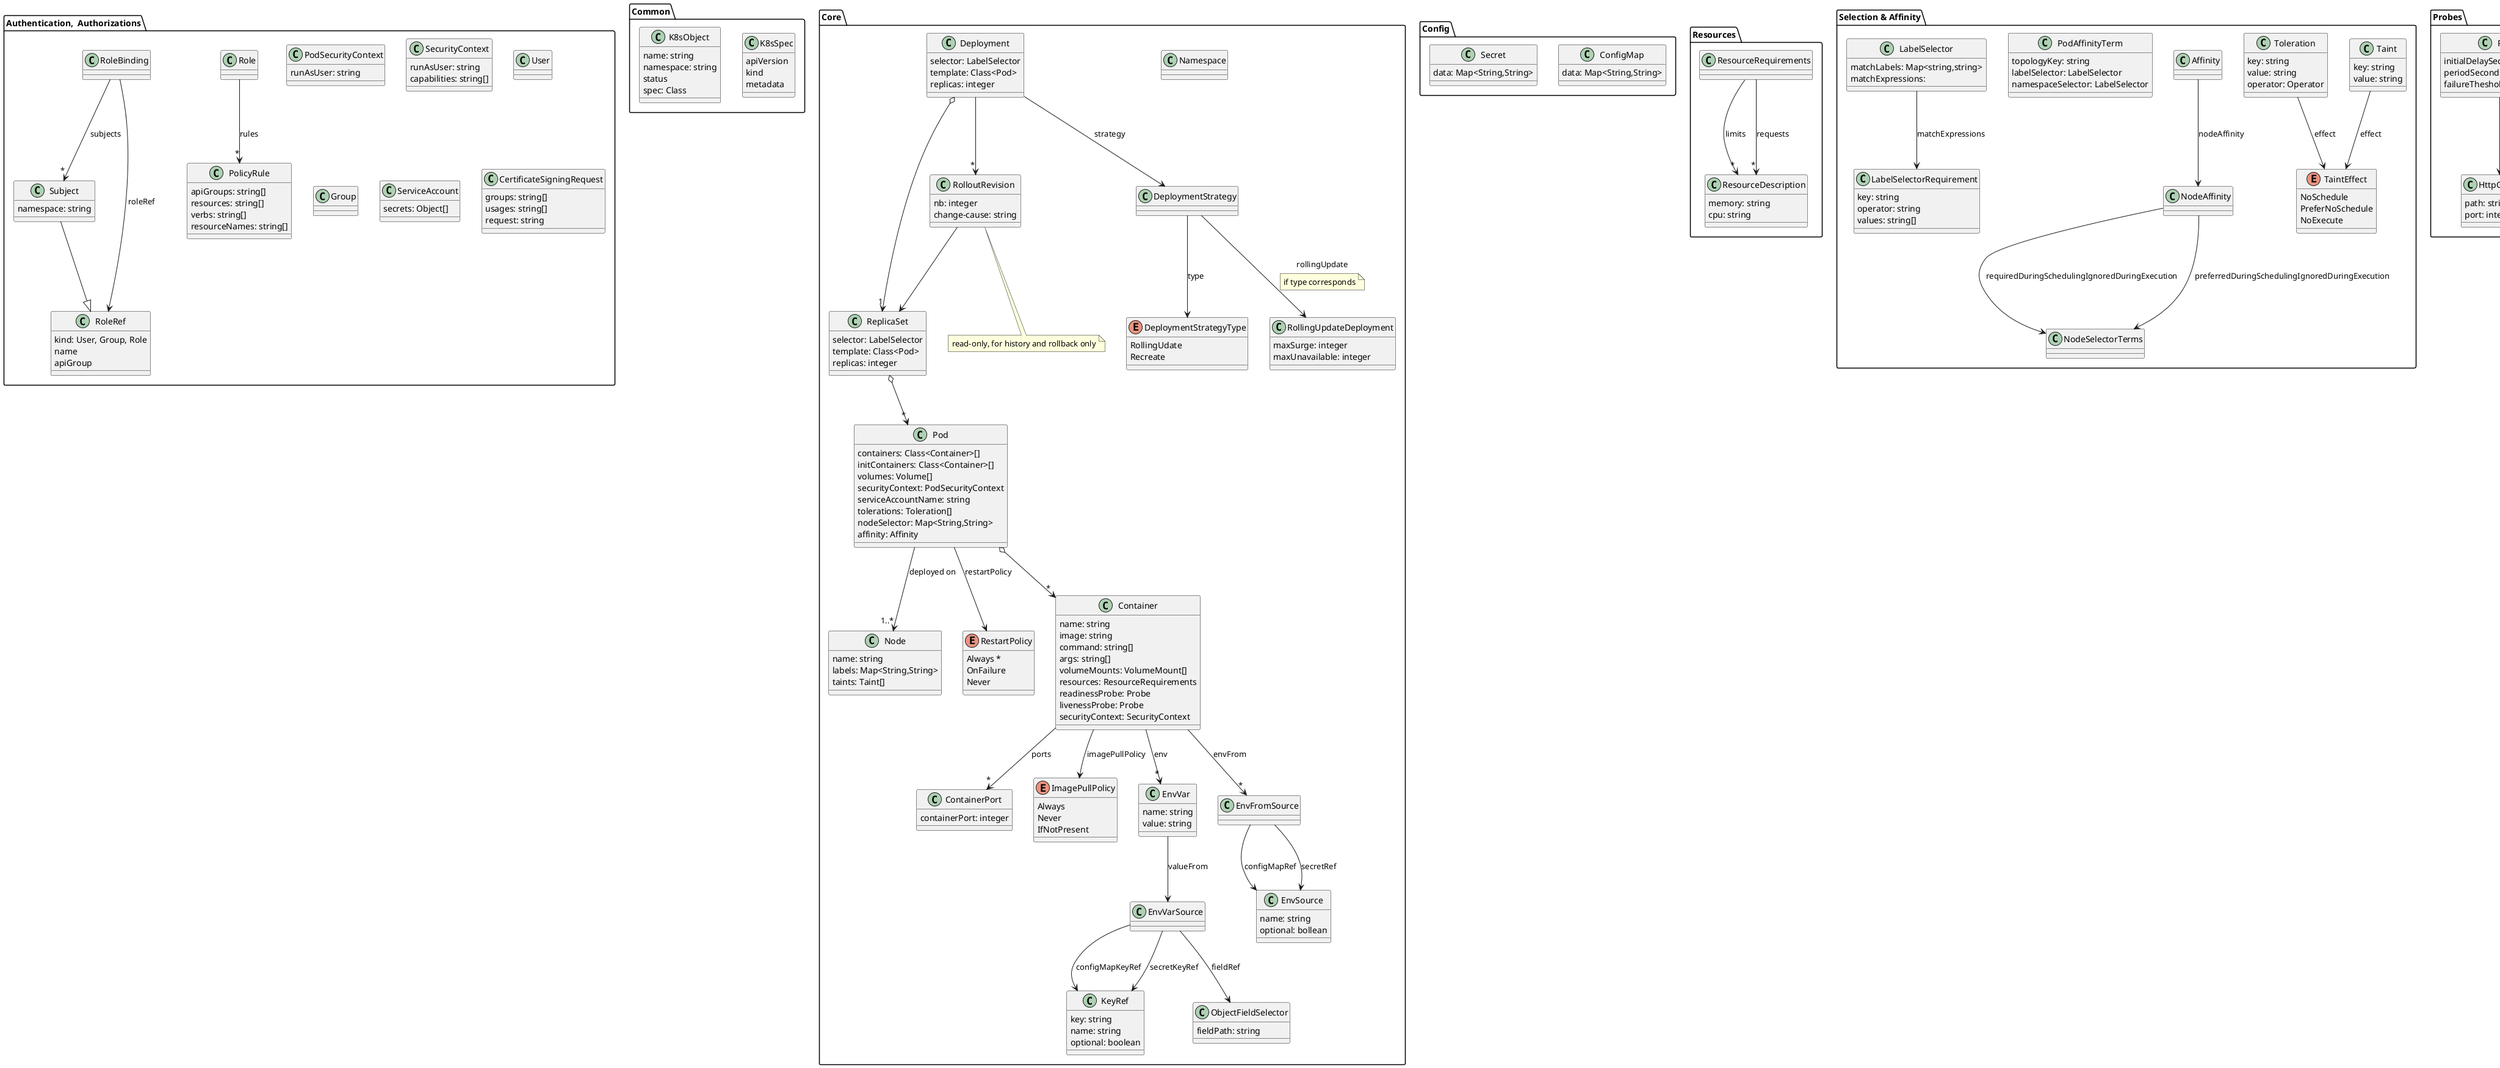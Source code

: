 @startuml

package "Common" {
class K8sSpec{
apiVersion
kind
metadata
}

class K8sObject{
name: string
namespace: string
status
spec: Class
}
}


package "Core" {


class Node{
name: string
labels: Map<String,String>
taints: Taint[]
}

class Namespace{}

class Pod{
containers: Class<Container>[]
initContainers: Class<Container>[]
volumes: Volume[]
securityContext: PodSecurityContext
serviceAccountName: string
tolerations: Toleration[]
nodeSelector: Map<String,String>
affinity: Affinity
}
Pod --> RestartPolicy: restartPolicy
enum RestartPolicy{
    Always *
    OnFailure
    Never
}

class ReplicaSet{
selector: LabelSelector
template: Class<Pod>
replicas: integer
}

class Deployment{
selector: LabelSelector
template: Class<Pod>
replicas: integer
}

Deployment o--> "1" ReplicaSet
Deployment --> "*" RolloutRevision
RolloutRevision --> ReplicaSet
ReplicaSet o--> "*" Pod
Pod --> "1..*" Node : deployed on
Pod o--> "*" Container

Deployment --> DeploymentStrategy: strategy
class DeploymentStrategy{

}
DeploymentStrategy --> DeploymentStrategyType: type
DeploymentStrategy --> RollingUpdateDeployment: rollingUpdate
note on link: if type corresponds

enum DeploymentStrategyType{
    RollingUdate
    Recreate
}
class RollingUpdateDeployment{
    maxSurge: integer
    maxUnavailable: integer
}

class RolloutRevision {
nb: integer
change-cause: string
}
note bottom: read-only, for history and rollback only


class Container{
name: string
image: string
command: string[]
args: string[]
volumeMounts: VolumeMount[]
resources: ResourceRequirements
readinessProbe: Probe
livenessProbe: Probe
securityContext: SecurityContext
}

Container -->"*" ContainerPort: ports
Container --> ImagePullPolicy: imagePullPolicy

class ContainerPort{
    containerPort: integer
}

class EnvVar{
    name: string
    value: string
}
Container -->"*" EnvVar : env
class EnvVarSource{
}
EnvVar --> EnvVarSource: valueFrom
EnvVarSource --> KeyRef: configMapKeyRef
EnvVarSource --> KeyRef: secretKeyRef
EnvVarSource --> ObjectFieldSelector: fieldRef
class KeyRef{
    key: string
    name: string
    optional: boolean
}
class ObjectFieldSelector{
    fieldPath: string    
}

class EnvFromSource{

}
Container -->"*" EnvFromSource: envFrom
EnvFromSource --> EnvSource: configMapRef
EnvFromSource --> EnvSource: secretRef

class EnvSource{
    name: string
    optional: bollean
}

enum ImagePullPolicy{
    Always
    Never
    IfNotPresent
}

}

package "Config" {

class ConfigMap{
data: Map<String,String>
}
class Secret{
data: Map<String,String>
}

}

package "Authentication,  Authorizations" {

class PodSecurityContext{
runAsUser: string
}
class SecurityContext{
runAsUser: string
capabilities: string[]
}


class Role{

}
class PolicyRule{
apiGroups: string[]
resources: string[]
verbs: string[]
resourceNames: string[]
}
Role --> "*" PolicyRule: rules
RoleBinding --> "*" Subject: subjects
RoleBinding --> RoleRef: roleRef
class RoleBinding{}
class RoleRef{
kind: User, Group, Role
name
apiGroup
}
class Subject{
    namespace: string
}
Subject --|> RoleRef

class User{}
class Group{}

class ServiceAccount{
secrets: Object[]
}

class CertificateSigningRequest{
groups: string[]
usages: string[]
request: string
}
}

package "Resources" {

class ResourceRequirements{}

class ResourceDescription{
memory: string
cpu: string
}

ResourceRequirements --> "*" ResourceDescription: limits
ResourceRequirements --> "*" ResourceDescription: requests

}

package "Selection & Affinity" {

class Taint{
key: string
value: string
}

enum TaintEffect{
NoSchedule
PreferNoSchedule
NoExecute
}

Taint --> TaintEffect: effect


class Toleration {
key: string
value: string
operator: Operator
}
Toleration --> TaintEffect: effect


class Affinity{}
class NodeAffinity{}

Affinity --> NodeAffinity: nodeAffinity

NodeAffinity --> NodeSelectorTerms: requiredDuringSchedulingIgnoredDuringExecution
NodeAffinity --> NodeSelectorTerms: preferredDuringSchedulingIgnoredDuringExecution

class PodAffinityTerm{
topologyKey: string
labelSelector: LabelSelector
namespaceSelector: LabelSelector
}

class LabelSelector{
matchLabels: Map<string,string>
matchExpressions: 
}

class LabelSelectorRequirement{
key: string
operator: string
values: string[]
}
LabelSelector --> LabelSelectorRequirement: matchExpressions

}


package "Probes" {
Probe --> HttpGetAction: httpGet
class Probe{
initialDelaySeconds: integer
periodSeconds: integer
failureTheshold: integer
}
class HttpGetAction{
path: string
port: integer
}

}

package "Jobs" {


class Job{
template: Class<Pod>
completions: integer
parallelism: integer
backoffLimit: integer
}

class CronJob{
schedule: string
jobTemplate: Class<Job>
}

CronJob o--> "*" Job

}

package "Services" {

class Service{
selector: Map<string,string>
}

enum ServiceType{
ClusterIP
NodePort
LoadBalancer
}
Service --> ServiceType: type


class ClusterIPService{
ports: ServicePort[]
}
ClusterIPService --|> Service

class NodePortService{

}
NodePortService --> "1" ClusterIPService
NodePortService --|> Service

class LoadBalancerService{

}
LoadBalancerService --> "1" NodePortService
LoadBalancerService --|> Service

class ServicePort{
targetPort: integer
port: integer
}
class NodeServicePort{
nodePort: integer
}
NodeServicePort --|> ServicePort

ClusterIPService -->"*" ServicePort: ports
NodePortService -->"*" NodeServicePort: ports

}

package "Ingress" {


class Ingress{}
class IngressBackend{
name: string
port: PortNumber
}
Ingress --> IngressBackend: defaultBackend

enum IngressPathType{
Prefix
Exact
ImplementationSpecific
}


class IngressRule{
host: string [0..1]
}
Ingress ---> "*" IngressRule: rules

class HTTPIngressRuleValue{
path: string
}
IngressRule --> "*" HTTPIngressRuleValue: http
HTTPIngressRuleValue --> "1" IngressBackend: backend
HTTPIngressRuleValue --> IngressPathType: pathType
}

package "NetworkPolicies" {


class NetworkPolicy{
    podSelector: LabelSelector
}
NetworkPolicy --> "*" NetworkPolicyIngressRule: ingress
NetworkPolicy --> "*" NetworkPolicyEgressRule: egress

NetworkPolicy --> "*" NetworkPolicyType: policyTypes

enum NetworkPolicyType{
Ingress
Egress
}


class NetworkPolicyIngressRule{
ports: NetworkPolicyPort[]
}
class NetworkPolicyEgressRule{
ports: NetworkPolicyPort[]
}

NetworkPolicyIngressRule -->"*" NetworkPolicyPeer: from
NetworkPolicyEgressRule -->"*" NetworkPolicyPeer: to

class NetworkPolicyPeer{
podSelector: LabelSelector
namespaceSelector: Selector
}

class NetworkPolicyPort{
    port: integer
    protocol: string
}
}

package "Volumes" {

class Volume{
name
... depends on volume type
}

class VolumeMount{
name: string
mountPath: string
subPath: string
}
VolumeMount -->"1" Volume

PersistentVolume -->"*" AccessMode: accessModes
PersistentVolume --> PVReclaimPolicy: persistentVolumeReclaimPolicy
class PersistentVolume{
... depends on PV type
}
enum AccessMode{
ReadWriteOnce
ReadWriteMany
ReadOnlyMany
}

class Capacity{
storage: MemoryType
}
enum PVReclaimPolicy{
Retain
Delete
Recycle
}

PersistentVolume -- PersistentVolumeClaim: mapped 1-1
class PersistentVolumeClaim{
accessModes: AccessMode[]
resources: Resources
storageClassName: string
}

PersistentVolume --> Capacity: capacity


class StorageClass{
provisioner: string
parameters: Object[]
}
StorageClass --> PersistentVolume
note on link
    creates 1 for each pod/deployment using a PVC
end note
}

package "StatefulSet" {

class StatefulSet{
serviceName: string
volumeClaimTemplate: Class<PersistentVolumeClaim>
}
enum PodManagementPolicy{
OrderedReady
Parallel
}
StatefulSet --> PodManagementPolicy: podManagementPolicy

}

package "CLI" {

class KubeConfig{}

class Context{
name: string
namespace: string
}


class ConfigUser{
name
}

class ConfigUserDef{
client-certificate
client-key
}


class ConfigCluster{
name
}

class ConfigClusterDef{
server: string
certificate-authority: string
certificate-authority-data: string
}
note bottom
    Either certificate-authority (path) 
    or certificate-authority-data (base64)
end note

KubeConfig -->"*" Context: contexts
KubeConfig -->"*" ConfigCluster: clusters
KubeConfig -->"*" ConfigUser: users

Context --> ConfigUser: user
Context --> ConfigCluster: cluster
ConfigCluster --> ConfigClusterDef: cluster

ConfigUser --> ConfigUserDef: user
}

@enduml

